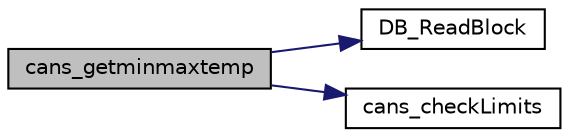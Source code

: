 digraph "cans_getminmaxtemp"
{
  edge [fontname="Helvetica",fontsize="10",labelfontname="Helvetica",labelfontsize="10"];
  node [fontname="Helvetica",fontsize="10",shape=record];
  rankdir="LR";
  Node27 [label="cans_getminmaxtemp",height=0.2,width=0.4,color="black", fillcolor="grey75", style="filled", fontcolor="black"];
  Node27 -> Node28 [color="midnightblue",fontsize="10",style="solid",fontname="Helvetica"];
  Node28 [label="DB_ReadBlock",height=0.2,width=0.4,color="black", fillcolor="white", style="filled",URL="$database_8c.html#a94356e609a13e483fa0c15465e154f34",tooltip="Reads a datablock in database by value. "];
  Node27 -> Node29 [color="midnightblue",fontsize="10",style="solid",fontname="Helvetica"];
  Node29 [label="cans_checkLimits",height=0.2,width=0.4,color="black", fillcolor="white", style="filled",URL="$cansignal__cfg_8c.html#a4656bfcfa1fdcdcf07f2f49909f1eeee"];
}
